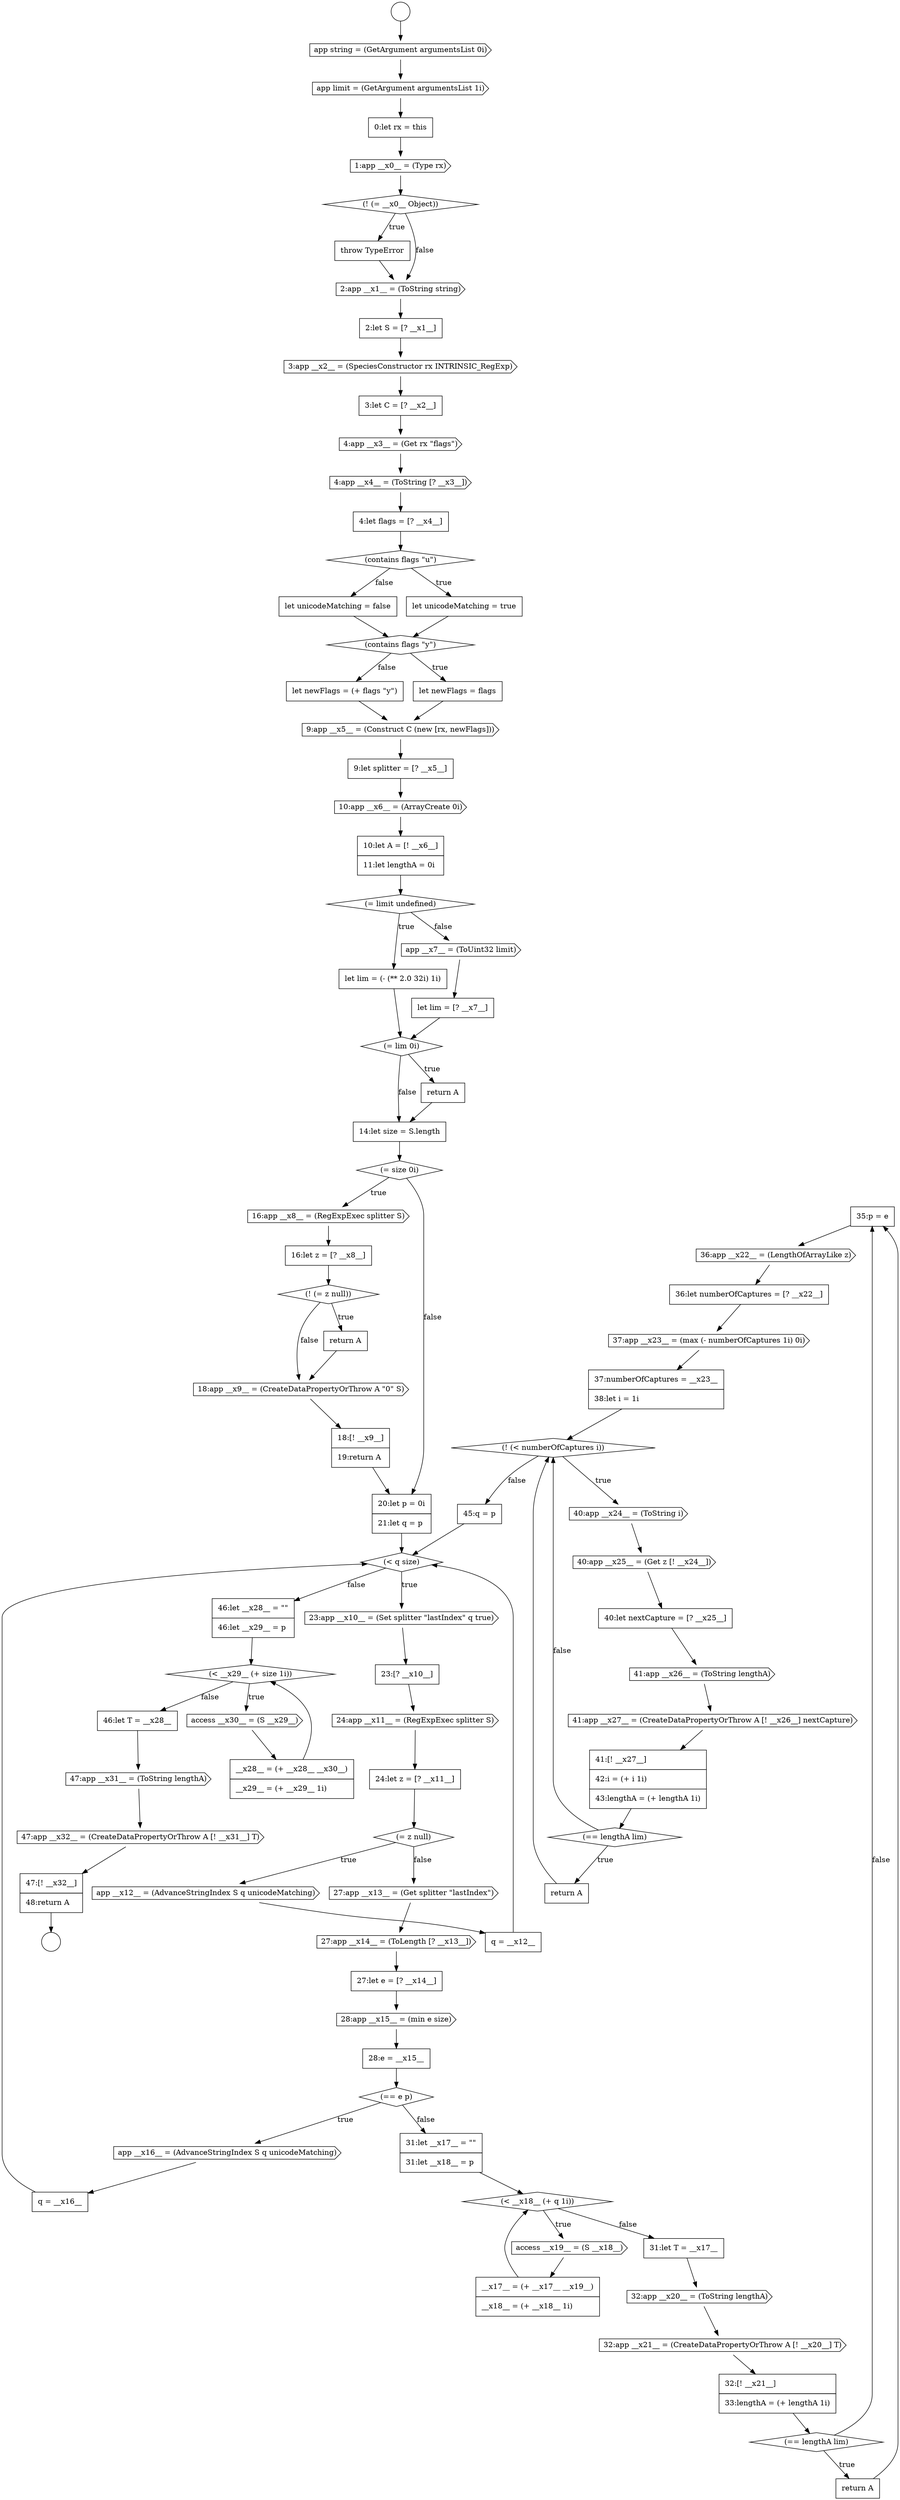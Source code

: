 digraph {
  node15811 [shape=none, margin=0, label=<<font color="black">
    <table border="0" cellborder="1" cellspacing="0" cellpadding="10">
      <tr><td align="left">35:p = e</td></tr>
    </table>
  </font>> color="black" fillcolor="white" style=filled]
  node15788 [shape=cds, label=<<font color="black">24:app __x11__ = (RegExpExec splitter S)</font>> color="black" fillcolor="white" style=filled]
  node15821 [shape=cds, label=<<font color="black">41:app __x27__ = (CreateDataPropertyOrThrow A [! __x26__] nextCapture)</font>> color="black" fillcolor="white" style=filled]
  node15817 [shape=cds, label=<<font color="black">40:app __x24__ = (ToString i)</font>> color="black" fillcolor="white" style=filled]
  node15809 [shape=diamond, label=<<font color="black">(== lengthA lim)</font>> color="black" fillcolor="white" style=filled]
  node15813 [shape=none, margin=0, label=<<font color="black">
    <table border="0" cellborder="1" cellspacing="0" cellpadding="10">
      <tr><td align="left">36:let numberOfCaptures = [? __x22__]</td></tr>
    </table>
  </font>> color="black" fillcolor="white" style=filled]
  node15767 [shape=none, margin=0, label=<<font color="black">
    <table border="0" cellborder="1" cellspacing="0" cellpadding="10">
      <tr><td align="left">9:let splitter = [? __x5__]</td></tr>
    </table>
  </font>> color="black" fillcolor="white" style=filled]
  node15806 [shape=cds, label=<<font color="black">32:app __x20__ = (ToString lengthA)</font>> color="black" fillcolor="white" style=filled]
  node15752 [shape=none, margin=0, label=<<font color="black">
    <table border="0" cellborder="1" cellspacing="0" cellpadding="10">
      <tr><td align="left">throw TypeError</td></tr>
    </table>
  </font>> color="black" fillcolor="white" style=filled]
  node15816 [shape=diamond, label=<<font color="black">(! (&lt; numberOfCaptures i))</font>> color="black" fillcolor="white" style=filled]
  node15827 [shape=diamond, label=<<font color="black">(&lt; __x29__ (+ size 1i))</font>> color="black" fillcolor="white" style=filled]
  node15780 [shape=diamond, label=<<font color="black">(! (= z null))</font>> color="black" fillcolor="white" style=filled]
  node15770 [shape=diamond, label=<<font color="black">(= limit undefined)</font>> color="black" fillcolor="white" style=filled]
  node15795 [shape=none, margin=0, label=<<font color="black">
    <table border="0" cellborder="1" cellspacing="0" cellpadding="10">
      <tr><td align="left">27:let e = [? __x14__]</td></tr>
    </table>
  </font>> color="black" fillcolor="white" style=filled]
  node15808 [shape=none, margin=0, label=<<font color="black">
    <table border="0" cellborder="1" cellspacing="0" cellpadding="10">
      <tr><td align="left">32:[! __x21__]</td></tr>
      <tr><td align="left">33:lengthA = (+ lengthA 1i)</td></tr>
    </table>
  </font>> color="black" fillcolor="white" style=filled]
  node15755 [shape=cds, label=<<font color="black">3:app __x2__ = (SpeciesConstructor rx INTRINSIC_RegExp)</font>> color="black" fillcolor="white" style=filled]
  node15762 [shape=none, margin=0, label=<<font color="black">
    <table border="0" cellborder="1" cellspacing="0" cellpadding="10">
      <tr><td align="left">let unicodeMatching = false</td></tr>
    </table>
  </font>> color="black" fillcolor="white" style=filled]
  node15791 [shape=cds, label=<<font color="black">app __x12__ = (AdvanceStringIndex S q unicodeMatching)</font>> color="black" fillcolor="white" style=filled]
  node15823 [shape=diamond, label=<<font color="black">(== lengthA lim)</font>> color="black" fillcolor="white" style=filled]
  node15776 [shape=none, margin=0, label=<<font color="black">
    <table border="0" cellborder="1" cellspacing="0" cellpadding="10">
      <tr><td align="left">14:let size = S.length</td></tr>
    </table>
  </font>> color="black" fillcolor="white" style=filled]
  node15812 [shape=cds, label=<<font color="black">36:app __x22__ = (LengthOfArrayLike z)</font>> color="black" fillcolor="white" style=filled]
  node15759 [shape=none, margin=0, label=<<font color="black">
    <table border="0" cellborder="1" cellspacing="0" cellpadding="10">
      <tr><td align="left">4:let flags = [? __x4__]</td></tr>
    </table>
  </font>> color="black" fillcolor="white" style=filled]
  node15787 [shape=none, margin=0, label=<<font color="black">
    <table border="0" cellborder="1" cellspacing="0" cellpadding="10">
      <tr><td align="left">23:[? __x10__]</td></tr>
    </table>
  </font>> color="black" fillcolor="white" style=filled]
  node15819 [shape=none, margin=0, label=<<font color="black">
    <table border="0" cellborder="1" cellspacing="0" cellpadding="10">
      <tr><td align="left">40:let nextCapture = [? __x25__]</td></tr>
    </table>
  </font>> color="black" fillcolor="white" style=filled]
  node15824 [shape=none, margin=0, label=<<font color="black">
    <table border="0" cellborder="1" cellspacing="0" cellpadding="10">
      <tr><td align="left">return A</td></tr>
    </table>
  </font>> color="black" fillcolor="white" style=filled]
  node15763 [shape=diamond, label=<<font color="black">(contains flags &quot;y&quot;)</font>> color="black" fillcolor="white" style=filled]
  node15802 [shape=diamond, label=<<font color="black">(&lt; __x18__ (+ q 1i))</font>> color="black" fillcolor="white" style=filled]
  node15748 [shape=cds, label=<<font color="black">app limit = (GetArgument argumentsList 1i)</font>> color="black" fillcolor="white" style=filled]
  node15784 [shape=none, margin=0, label=<<font color="black">
    <table border="0" cellborder="1" cellspacing="0" cellpadding="10">
      <tr><td align="left">20:let p = 0i</td></tr>
      <tr><td align="left">21:let q = p</td></tr>
    </table>
  </font>> color="black" fillcolor="white" style=filled]
  node15799 [shape=cds, label=<<font color="black">app __x16__ = (AdvanceStringIndex S q unicodeMatching)</font>> color="black" fillcolor="white" style=filled]
  node15774 [shape=diamond, label=<<font color="black">(= lim 0i)</font>> color="black" fillcolor="white" style=filled]
  node15831 [shape=cds, label=<<font color="black">47:app __x31__ = (ToString lengthA)</font>> color="black" fillcolor="white" style=filled]
  node15779 [shape=none, margin=0, label=<<font color="black">
    <table border="0" cellborder="1" cellspacing="0" cellpadding="10">
      <tr><td align="left">16:let z = [? __x8__]</td></tr>
    </table>
  </font>> color="black" fillcolor="white" style=filled]
  node15751 [shape=diamond, label=<<font color="black">(! (= __x0__ Object))</font>> color="black" fillcolor="white" style=filled]
  node15766 [shape=cds, label=<<font color="black">9:app __x5__ = (Construct C (new [rx, newFlags]))</font>> color="black" fillcolor="white" style=filled]
  node15756 [shape=none, margin=0, label=<<font color="black">
    <table border="0" cellborder="1" cellspacing="0" cellpadding="10">
      <tr><td align="left">3:let C = [? __x2__]</td></tr>
    </table>
  </font>> color="black" fillcolor="white" style=filled]
  node15794 [shape=cds, label=<<font color="black">27:app __x14__ = (ToLength [? __x13__])</font>> color="black" fillcolor="white" style=filled]
  node15771 [shape=none, margin=0, label=<<font color="black">
    <table border="0" cellborder="1" cellspacing="0" cellpadding="10">
      <tr><td align="left">let lim = (- (** 2.0 32i) 1i)</td></tr>
    </table>
  </font>> color="black" fillcolor="white" style=filled]
  node15792 [shape=none, margin=0, label=<<font color="black">
    <table border="0" cellborder="1" cellspacing="0" cellpadding="10">
      <tr><td align="left">q = __x12__</td></tr>
    </table>
  </font>> color="black" fillcolor="white" style=filled]
  node15826 [shape=none, margin=0, label=<<font color="black">
    <table border="0" cellborder="1" cellspacing="0" cellpadding="10">
      <tr><td align="left">46:let __x28__ = &quot;&quot;</td></tr>
      <tr><td align="left">46:let __x29__ = p</td></tr>
    </table>
  </font>> color="black" fillcolor="white" style=filled]
  node15761 [shape=none, margin=0, label=<<font color="black">
    <table border="0" cellborder="1" cellspacing="0" cellpadding="10">
      <tr><td align="left">let unicodeMatching = true</td></tr>
    </table>
  </font>> color="black" fillcolor="white" style=filled]
  node15760 [shape=diamond, label=<<font color="black">(contains flags &quot;u&quot;)</font>> color="black" fillcolor="white" style=filled]
  node15798 [shape=diamond, label=<<font color="black">(== e p)</font>> color="black" fillcolor="white" style=filled]
  node15793 [shape=cds, label=<<font color="black">27:app __x13__ = (Get splitter &quot;lastIndex&quot;)</font>> color="black" fillcolor="white" style=filled]
  node15803 [shape=cds, label=<<font color="black">access __x19__ = (S __x18__)</font>> color="black" fillcolor="white" style=filled]
  node15830 [shape=none, margin=0, label=<<font color="black">
    <table border="0" cellborder="1" cellspacing="0" cellpadding="10">
      <tr><td align="left">46:let T = __x28__</td></tr>
    </table>
  </font>> color="black" fillcolor="white" style=filled]
  node15747 [shape=cds, label=<<font color="black">app string = (GetArgument argumentsList 0i)</font>> color="black" fillcolor="white" style=filled]
  node15783 [shape=none, margin=0, label=<<font color="black">
    <table border="0" cellborder="1" cellspacing="0" cellpadding="10">
      <tr><td align="left">18:[! __x9__]</td></tr>
      <tr><td align="left">19:return A</td></tr>
    </table>
  </font>> color="black" fillcolor="white" style=filled]
  node15815 [shape=none, margin=0, label=<<font color="black">
    <table border="0" cellborder="1" cellspacing="0" cellpadding="10">
      <tr><td align="left">37:numberOfCaptures = __x23__</td></tr>
      <tr><td align="left">38:let i = 1i</td></tr>
    </table>
  </font>> color="black" fillcolor="white" style=filled]
  node15820 [shape=cds, label=<<font color="black">41:app __x26__ = (ToString lengthA)</font>> color="black" fillcolor="white" style=filled]
  node15765 [shape=none, margin=0, label=<<font color="black">
    <table border="0" cellborder="1" cellspacing="0" cellpadding="10">
      <tr><td align="left">let newFlags = (+ flags &quot;y&quot;)</td></tr>
    </table>
  </font>> color="black" fillcolor="white" style=filled]
  node15789 [shape=none, margin=0, label=<<font color="black">
    <table border="0" cellborder="1" cellspacing="0" cellpadding="10">
      <tr><td align="left">24:let z = [? __x11__]</td></tr>
    </table>
  </font>> color="black" fillcolor="white" style=filled]
  node15772 [shape=cds, label=<<font color="black">app __x7__ = (ToUint32 limit)</font>> color="black" fillcolor="white" style=filled]
  node15825 [shape=none, margin=0, label=<<font color="black">
    <table border="0" cellborder="1" cellspacing="0" cellpadding="10">
      <tr><td align="left">45:q = p</td></tr>
    </table>
  </font>> color="black" fillcolor="white" style=filled]
  node15778 [shape=cds, label=<<font color="black">16:app __x8__ = (RegExpExec splitter S)</font>> color="black" fillcolor="white" style=filled]
  node15810 [shape=none, margin=0, label=<<font color="black">
    <table border="0" cellborder="1" cellspacing="0" cellpadding="10">
      <tr><td align="left">return A</td></tr>
    </table>
  </font>> color="black" fillcolor="white" style=filled]
  node15750 [shape=cds, label=<<font color="black">1:app __x0__ = (Type rx)</font>> color="black" fillcolor="white" style=filled]
  node15745 [shape=circle label=" " color="black" fillcolor="white" style=filled]
  node15782 [shape=cds, label=<<font color="black">18:app __x9__ = (CreateDataPropertyOrThrow A &quot;0&quot; S)</font>> color="black" fillcolor="white" style=filled]
  node15829 [shape=none, margin=0, label=<<font color="black">
    <table border="0" cellborder="1" cellspacing="0" cellpadding="10">
      <tr><td align="left">__x28__ = (+ __x28__ __x30__)</td></tr>
      <tr><td align="left">__x29__ = (+ __x29__ 1i)</td></tr>
    </table>
  </font>> color="black" fillcolor="white" style=filled]
  node15814 [shape=cds, label=<<font color="black">37:app __x23__ = (max (- numberOfCaptures 1i) 0i)</font>> color="black" fillcolor="white" style=filled]
  node15746 [shape=circle label=" " color="black" fillcolor="white" style=filled]
  node15804 [shape=none, margin=0, label=<<font color="black">
    <table border="0" cellborder="1" cellspacing="0" cellpadding="10">
      <tr><td align="left">__x17__ = (+ __x17__ __x19__)</td></tr>
      <tr><td align="left">__x18__ = (+ __x18__ 1i)</td></tr>
    </table>
  </font>> color="black" fillcolor="white" style=filled]
  node15757 [shape=cds, label=<<font color="black">4:app __x3__ = (Get rx &quot;flags&quot;)</font>> color="black" fillcolor="white" style=filled]
  node15797 [shape=none, margin=0, label=<<font color="black">
    <table border="0" cellborder="1" cellspacing="0" cellpadding="10">
      <tr><td align="left">28:e = __x15__</td></tr>
    </table>
  </font>> color="black" fillcolor="white" style=filled]
  node15753 [shape=cds, label=<<font color="black">2:app __x1__ = (ToString string)</font>> color="black" fillcolor="white" style=filled]
  node15785 [shape=diamond, label=<<font color="black">(&lt; q size)</font>> color="black" fillcolor="white" style=filled]
  node15828 [shape=cds, label=<<font color="black">access __x30__ = (S __x29__)</font>> color="black" fillcolor="white" style=filled]
  node15790 [shape=diamond, label=<<font color="black">(= z null)</font>> color="black" fillcolor="white" style=filled]
  node15822 [shape=none, margin=0, label=<<font color="black">
    <table border="0" cellborder="1" cellspacing="0" cellpadding="10">
      <tr><td align="left">41:[! __x27__]</td></tr>
      <tr><td align="left">42:i = (+ i 1i)</td></tr>
      <tr><td align="left">43:lengthA = (+ lengthA 1i)</td></tr>
    </table>
  </font>> color="black" fillcolor="white" style=filled]
  node15754 [shape=none, margin=0, label=<<font color="black">
    <table border="0" cellborder="1" cellspacing="0" cellpadding="10">
      <tr><td align="left">2:let S = [? __x1__]</td></tr>
    </table>
  </font>> color="black" fillcolor="white" style=filled]
  node15768 [shape=cds, label=<<font color="black">10:app __x6__ = (ArrayCreate 0i)</font>> color="black" fillcolor="white" style=filled]
  node15805 [shape=none, margin=0, label=<<font color="black">
    <table border="0" cellborder="1" cellspacing="0" cellpadding="10">
      <tr><td align="left">31:let T = __x17__</td></tr>
    </table>
  </font>> color="black" fillcolor="white" style=filled]
  node15749 [shape=none, margin=0, label=<<font color="black">
    <table border="0" cellborder="1" cellspacing="0" cellpadding="10">
      <tr><td align="left">0:let rx = this</td></tr>
    </table>
  </font>> color="black" fillcolor="white" style=filled]
  node15832 [shape=cds, label=<<font color="black">47:app __x32__ = (CreateDataPropertyOrThrow A [! __x31__] T)</font>> color="black" fillcolor="white" style=filled]
  node15796 [shape=cds, label=<<font color="black">28:app __x15__ = (min e size)</font>> color="black" fillcolor="white" style=filled]
  node15777 [shape=diamond, label=<<font color="black">(= size 0i)</font>> color="black" fillcolor="white" style=filled]
  node15807 [shape=cds, label=<<font color="black">32:app __x21__ = (CreateDataPropertyOrThrow A [! __x20__] T)</font>> color="black" fillcolor="white" style=filled]
  node15775 [shape=none, margin=0, label=<<font color="black">
    <table border="0" cellborder="1" cellspacing="0" cellpadding="10">
      <tr><td align="left">return A</td></tr>
    </table>
  </font>> color="black" fillcolor="white" style=filled]
  node15781 [shape=none, margin=0, label=<<font color="black">
    <table border="0" cellborder="1" cellspacing="0" cellpadding="10">
      <tr><td align="left">return A</td></tr>
    </table>
  </font>> color="black" fillcolor="white" style=filled]
  node15773 [shape=none, margin=0, label=<<font color="black">
    <table border="0" cellborder="1" cellspacing="0" cellpadding="10">
      <tr><td align="left">let lim = [? __x7__]</td></tr>
    </table>
  </font>> color="black" fillcolor="white" style=filled]
  node15786 [shape=cds, label=<<font color="black">23:app __x10__ = (Set splitter &quot;lastIndex&quot; q true)</font>> color="black" fillcolor="white" style=filled]
  node15833 [shape=none, margin=0, label=<<font color="black">
    <table border="0" cellborder="1" cellspacing="0" cellpadding="10">
      <tr><td align="left">47:[! __x32__]</td></tr>
      <tr><td align="left">48:return A</td></tr>
    </table>
  </font>> color="black" fillcolor="white" style=filled]
  node15818 [shape=cds, label=<<font color="black">40:app __x25__ = (Get z [! __x24__])</font>> color="black" fillcolor="white" style=filled]
  node15758 [shape=cds, label=<<font color="black">4:app __x4__ = (ToString [? __x3__])</font>> color="black" fillcolor="white" style=filled]
  node15764 [shape=none, margin=0, label=<<font color="black">
    <table border="0" cellborder="1" cellspacing="0" cellpadding="10">
      <tr><td align="left">let newFlags = flags</td></tr>
    </table>
  </font>> color="black" fillcolor="white" style=filled]
  node15801 [shape=none, margin=0, label=<<font color="black">
    <table border="0" cellborder="1" cellspacing="0" cellpadding="10">
      <tr><td align="left">31:let __x17__ = &quot;&quot;</td></tr>
      <tr><td align="left">31:let __x18__ = p</td></tr>
    </table>
  </font>> color="black" fillcolor="white" style=filled]
  node15800 [shape=none, margin=0, label=<<font color="black">
    <table border="0" cellborder="1" cellspacing="0" cellpadding="10">
      <tr><td align="left">q = __x16__</td></tr>
    </table>
  </font>> color="black" fillcolor="white" style=filled]
  node15769 [shape=none, margin=0, label=<<font color="black">
    <table border="0" cellborder="1" cellspacing="0" cellpadding="10">
      <tr><td align="left">10:let A = [! __x6__]</td></tr>
      <tr><td align="left">11:let lengthA = 0i</td></tr>
    </table>
  </font>> color="black" fillcolor="white" style=filled]
  node15755 -> node15756 [ color="black"]
  node15778 -> node15779 [ color="black"]
  node15820 -> node15821 [ color="black"]
  node15749 -> node15750 [ color="black"]
  node15806 -> node15807 [ color="black"]
  node15771 -> node15774 [ color="black"]
  node15745 -> node15747 [ color="black"]
  node15792 -> node15785 [ color="black"]
  node15788 -> node15789 [ color="black"]
  node15804 -> node15802 [ color="black"]
  node15809 -> node15810 [label=<<font color="black">true</font>> color="black"]
  node15809 -> node15811 [label=<<font color="black">false</font>> color="black"]
  node15786 -> node15787 [ color="black"]
  node15798 -> node15799 [label=<<font color="black">true</font>> color="black"]
  node15798 -> node15801 [label=<<font color="black">false</font>> color="black"]
  node15833 -> node15746 [ color="black"]
  node15810 -> node15811 [ color="black"]
  node15811 -> node15812 [ color="black"]
  node15757 -> node15758 [ color="black"]
  node15831 -> node15832 [ color="black"]
  node15812 -> node15813 [ color="black"]
  node15760 -> node15761 [label=<<font color="black">true</font>> color="black"]
  node15760 -> node15762 [label=<<font color="black">false</font>> color="black"]
  node15783 -> node15784 [ color="black"]
  node15821 -> node15822 [ color="black"]
  node15822 -> node15823 [ color="black"]
  node15761 -> node15763 [ color="black"]
  node15830 -> node15831 [ color="black"]
  node15777 -> node15778 [label=<<font color="black">true</font>> color="black"]
  node15777 -> node15784 [label=<<font color="black">false</font>> color="black"]
  node15794 -> node15795 [ color="black"]
  node15764 -> node15766 [ color="black"]
  node15785 -> node15786 [label=<<font color="black">true</font>> color="black"]
  node15785 -> node15826 [label=<<font color="black">false</font>> color="black"]
  node15753 -> node15754 [ color="black"]
  node15803 -> node15804 [ color="black"]
  node15752 -> node15753 [ color="black"]
  node15825 -> node15785 [ color="black"]
  node15772 -> node15773 [ color="black"]
  node15813 -> node15814 [ color="black"]
  node15769 -> node15770 [ color="black"]
  node15799 -> node15800 [ color="black"]
  node15801 -> node15802 [ color="black"]
  node15756 -> node15757 [ color="black"]
  node15795 -> node15796 [ color="black"]
  node15815 -> node15816 [ color="black"]
  node15784 -> node15785 [ color="black"]
  node15824 -> node15816 [ color="black"]
  node15807 -> node15808 [ color="black"]
  node15818 -> node15819 [ color="black"]
  node15802 -> node15803 [label=<<font color="black">true</font>> color="black"]
  node15802 -> node15805 [label=<<font color="black">false</font>> color="black"]
  node15789 -> node15790 [ color="black"]
  node15808 -> node15809 [ color="black"]
  node15767 -> node15768 [ color="black"]
  node15817 -> node15818 [ color="black"]
  node15823 -> node15824 [label=<<font color="black">true</font>> color="black"]
  node15823 -> node15816 [label=<<font color="black">false</font>> color="black"]
  node15765 -> node15766 [ color="black"]
  node15747 -> node15748 [ color="black"]
  node15754 -> node15755 [ color="black"]
  node15819 -> node15820 [ color="black"]
  node15751 -> node15752 [label=<<font color="black">true</font>> color="black"]
  node15751 -> node15753 [label=<<font color="black">false</font>> color="black"]
  node15800 -> node15785 [ color="black"]
  node15781 -> node15782 [ color="black"]
  node15773 -> node15774 [ color="black"]
  node15790 -> node15791 [label=<<font color="black">true</font>> color="black"]
  node15790 -> node15793 [label=<<font color="black">false</font>> color="black"]
  node15770 -> node15771 [label=<<font color="black">true</font>> color="black"]
  node15770 -> node15772 [label=<<font color="black">false</font>> color="black"]
  node15762 -> node15763 [ color="black"]
  node15763 -> node15764 [label=<<font color="black">true</font>> color="black"]
  node15763 -> node15765 [label=<<font color="black">false</font>> color="black"]
  node15832 -> node15833 [ color="black"]
  node15805 -> node15806 [ color="black"]
  node15814 -> node15815 [ color="black"]
  node15768 -> node15769 [ color="black"]
  node15782 -> node15783 [ color="black"]
  node15793 -> node15794 [ color="black"]
  node15750 -> node15751 [ color="black"]
  node15780 -> node15781 [label=<<font color="black">true</font>> color="black"]
  node15780 -> node15782 [label=<<font color="black">false</font>> color="black"]
  node15766 -> node15767 [ color="black"]
  node15829 -> node15827 [ color="black"]
  node15748 -> node15749 [ color="black"]
  node15796 -> node15797 [ color="black"]
  node15759 -> node15760 [ color="black"]
  node15774 -> node15775 [label=<<font color="black">true</font>> color="black"]
  node15774 -> node15776 [label=<<font color="black">false</font>> color="black"]
  node15791 -> node15792 [ color="black"]
  node15816 -> node15817 [label=<<font color="black">true</font>> color="black"]
  node15816 -> node15825 [label=<<font color="black">false</font>> color="black"]
  node15797 -> node15798 [ color="black"]
  node15828 -> node15829 [ color="black"]
  node15776 -> node15777 [ color="black"]
  node15787 -> node15788 [ color="black"]
  node15779 -> node15780 [ color="black"]
  node15827 -> node15828 [label=<<font color="black">true</font>> color="black"]
  node15827 -> node15830 [label=<<font color="black">false</font>> color="black"]
  node15775 -> node15776 [ color="black"]
  node15826 -> node15827 [ color="black"]
  node15758 -> node15759 [ color="black"]
}
